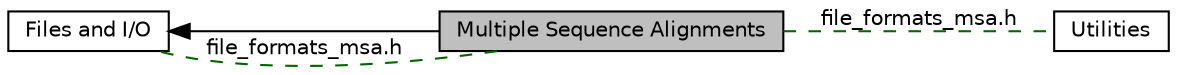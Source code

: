 digraph "Multiple Sequence Alignments"
{
  bgcolor="transparent";
  edge [fontname="Helvetica",fontsize="10",labelfontname="Helvetica",labelfontsize="10"];
  node [fontname="Helvetica",fontsize="10",shape=box];
  rankdir=LR;
  Node1 [label="Files and I/O",height=0.2,width=0.4,color="black",URL="$group__file__utils.html",tooltip="Functions to parse, write, and convert various file formats and to deal with file system related issu..."];
  Node2 [label="Utilities",height=0.2,width=0.4,color="black",URL="$group__utils.html",tooltip=" "];
  Node0 [label="Multiple Sequence Alignments",height=0.2,width=0.4,color="black", fillcolor="grey75", style="filled", fontcolor="black",tooltip="Functions to read/write multiple sequence alignments (MSA) in various file formats."];
  Node1->Node0 [shape=plaintext, dir="back", style="solid"];
  Node0->Node2 [shape=plaintext, label="file_formats_msa.h", color="darkgreen", dir="none", style="dashed"];
  Node0->Node1 [shape=plaintext, label="file_formats_msa.h", color="darkgreen", dir="none", style="dashed"];
}
